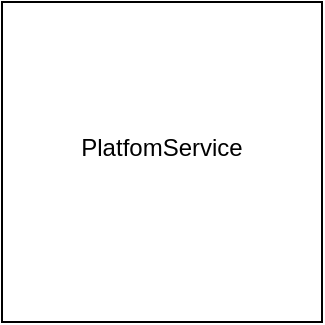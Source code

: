 <mxfile version="24.9.0">
  <diagram name="Strona-1" id="UGR_xkl39OI3DPURni-4">
    <mxGraphModel dx="562" dy="513" grid="1" gridSize="10" guides="1" tooltips="1" connect="1" arrows="1" fold="1" page="1" pageScale="1" pageWidth="827" pageHeight="1169" math="0" shadow="0">
      <root>
        <mxCell id="0" />
        <mxCell id="1" parent="0" />
        <mxCell id="uweaWO8l1dOtCeBbRSRU-1" value="&lt;div&gt;PlatfomService&lt;/div&gt;&lt;div&gt;&lt;br&gt;&lt;/div&gt;" style="whiteSpace=wrap;html=1;aspect=fixed;" vertex="1" parent="1">
          <mxGeometry x="40" y="40" width="160" height="160" as="geometry" />
        </mxCell>
      </root>
    </mxGraphModel>
  </diagram>
</mxfile>
